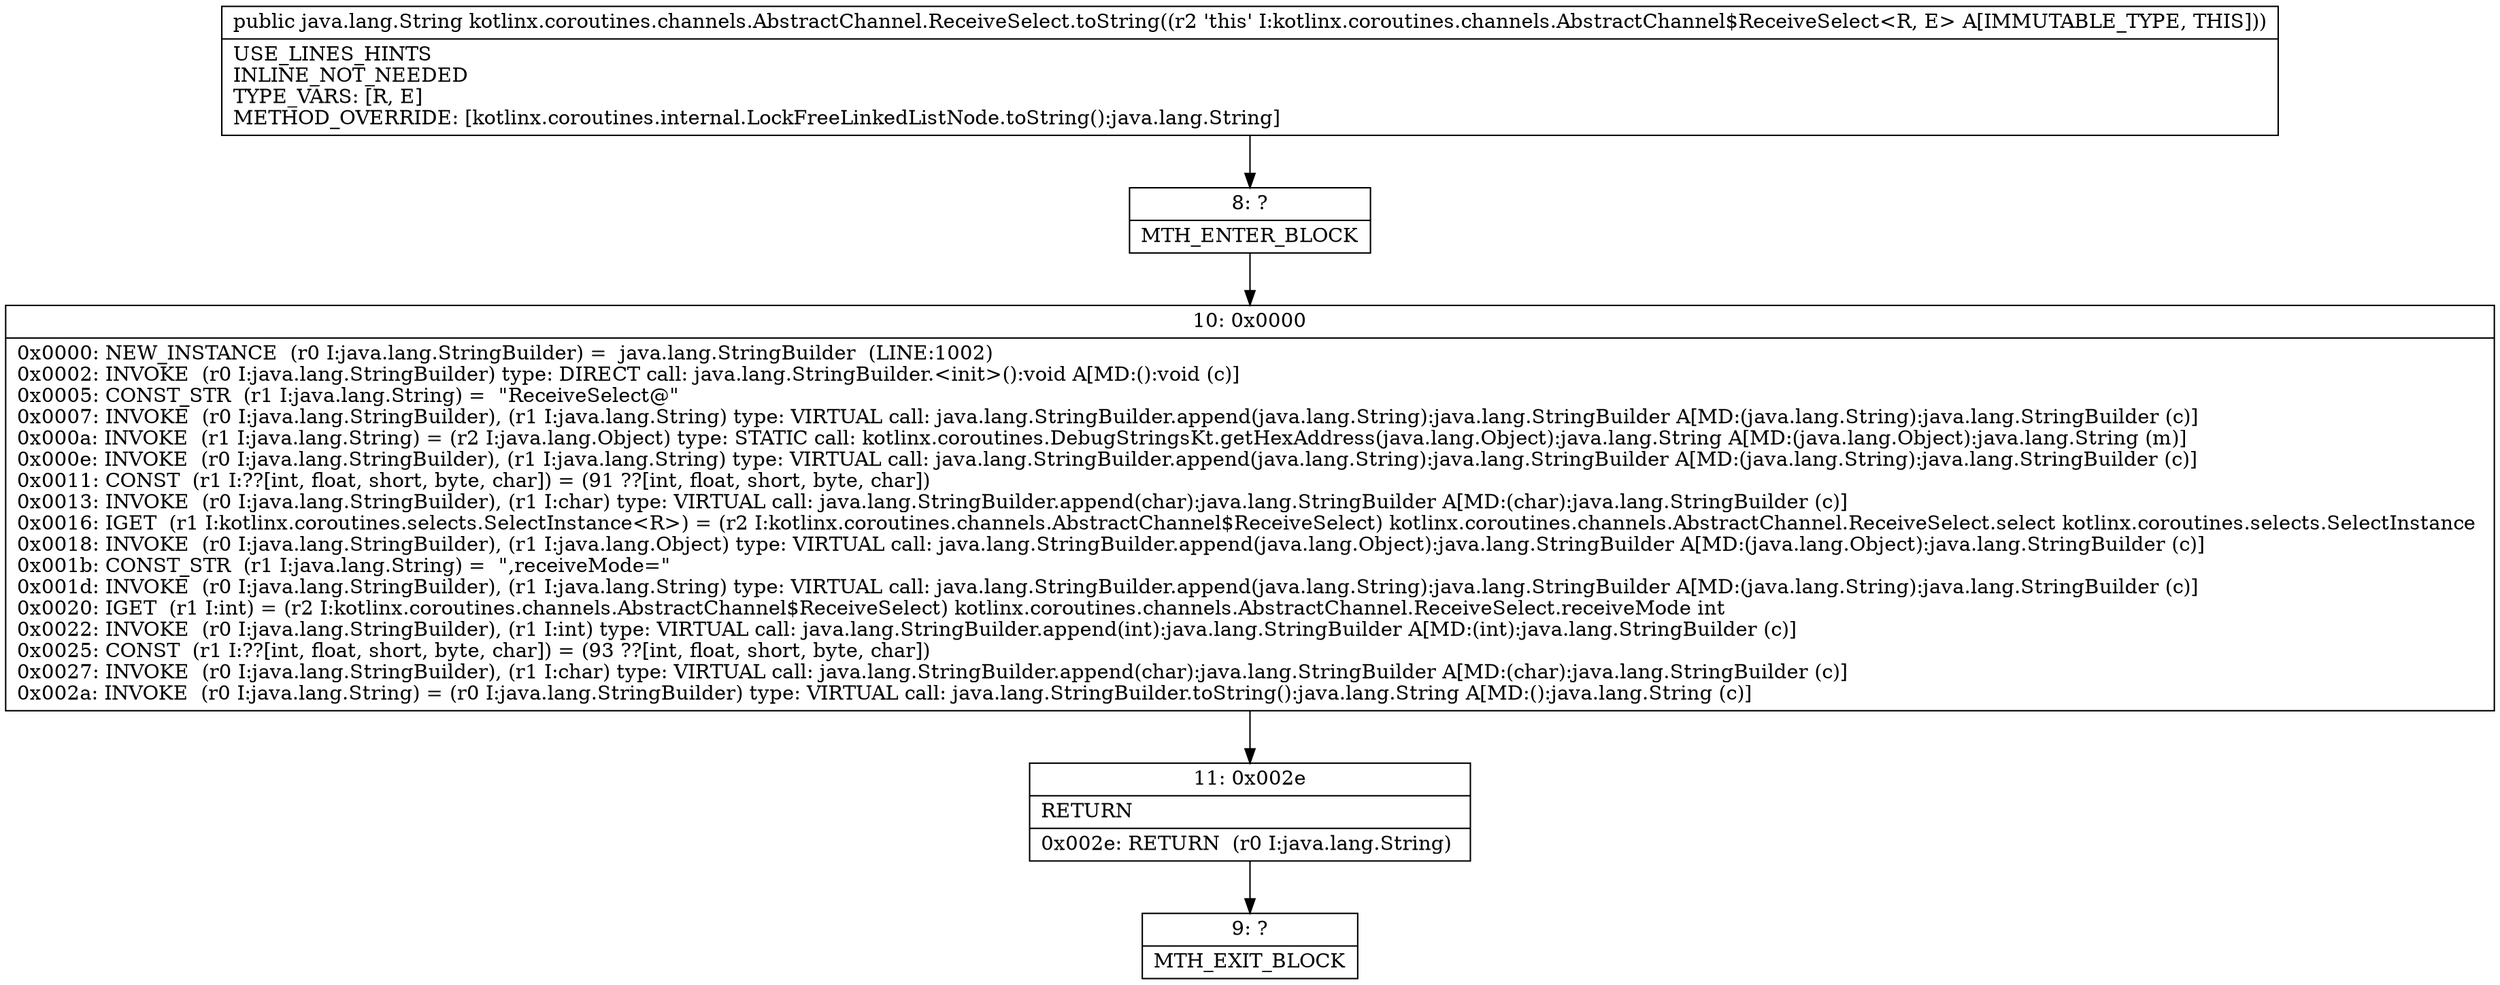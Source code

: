 digraph "CFG forkotlinx.coroutines.channels.AbstractChannel.ReceiveSelect.toString()Ljava\/lang\/String;" {
Node_8 [shape=record,label="{8\:\ ?|MTH_ENTER_BLOCK\l}"];
Node_10 [shape=record,label="{10\:\ 0x0000|0x0000: NEW_INSTANCE  (r0 I:java.lang.StringBuilder) =  java.lang.StringBuilder  (LINE:1002)\l0x0002: INVOKE  (r0 I:java.lang.StringBuilder) type: DIRECT call: java.lang.StringBuilder.\<init\>():void A[MD:():void (c)]\l0x0005: CONST_STR  (r1 I:java.lang.String) =  \"ReceiveSelect@\" \l0x0007: INVOKE  (r0 I:java.lang.StringBuilder), (r1 I:java.lang.String) type: VIRTUAL call: java.lang.StringBuilder.append(java.lang.String):java.lang.StringBuilder A[MD:(java.lang.String):java.lang.StringBuilder (c)]\l0x000a: INVOKE  (r1 I:java.lang.String) = (r2 I:java.lang.Object) type: STATIC call: kotlinx.coroutines.DebugStringsKt.getHexAddress(java.lang.Object):java.lang.String A[MD:(java.lang.Object):java.lang.String (m)]\l0x000e: INVOKE  (r0 I:java.lang.StringBuilder), (r1 I:java.lang.String) type: VIRTUAL call: java.lang.StringBuilder.append(java.lang.String):java.lang.StringBuilder A[MD:(java.lang.String):java.lang.StringBuilder (c)]\l0x0011: CONST  (r1 I:??[int, float, short, byte, char]) = (91 ??[int, float, short, byte, char]) \l0x0013: INVOKE  (r0 I:java.lang.StringBuilder), (r1 I:char) type: VIRTUAL call: java.lang.StringBuilder.append(char):java.lang.StringBuilder A[MD:(char):java.lang.StringBuilder (c)]\l0x0016: IGET  (r1 I:kotlinx.coroutines.selects.SelectInstance\<R\>) = (r2 I:kotlinx.coroutines.channels.AbstractChannel$ReceiveSelect) kotlinx.coroutines.channels.AbstractChannel.ReceiveSelect.select kotlinx.coroutines.selects.SelectInstance \l0x0018: INVOKE  (r0 I:java.lang.StringBuilder), (r1 I:java.lang.Object) type: VIRTUAL call: java.lang.StringBuilder.append(java.lang.Object):java.lang.StringBuilder A[MD:(java.lang.Object):java.lang.StringBuilder (c)]\l0x001b: CONST_STR  (r1 I:java.lang.String) =  \",receiveMode=\" \l0x001d: INVOKE  (r0 I:java.lang.StringBuilder), (r1 I:java.lang.String) type: VIRTUAL call: java.lang.StringBuilder.append(java.lang.String):java.lang.StringBuilder A[MD:(java.lang.String):java.lang.StringBuilder (c)]\l0x0020: IGET  (r1 I:int) = (r2 I:kotlinx.coroutines.channels.AbstractChannel$ReceiveSelect) kotlinx.coroutines.channels.AbstractChannel.ReceiveSelect.receiveMode int \l0x0022: INVOKE  (r0 I:java.lang.StringBuilder), (r1 I:int) type: VIRTUAL call: java.lang.StringBuilder.append(int):java.lang.StringBuilder A[MD:(int):java.lang.StringBuilder (c)]\l0x0025: CONST  (r1 I:??[int, float, short, byte, char]) = (93 ??[int, float, short, byte, char]) \l0x0027: INVOKE  (r0 I:java.lang.StringBuilder), (r1 I:char) type: VIRTUAL call: java.lang.StringBuilder.append(char):java.lang.StringBuilder A[MD:(char):java.lang.StringBuilder (c)]\l0x002a: INVOKE  (r0 I:java.lang.String) = (r0 I:java.lang.StringBuilder) type: VIRTUAL call: java.lang.StringBuilder.toString():java.lang.String A[MD:():java.lang.String (c)]\l}"];
Node_11 [shape=record,label="{11\:\ 0x002e|RETURN\l|0x002e: RETURN  (r0 I:java.lang.String) \l}"];
Node_9 [shape=record,label="{9\:\ ?|MTH_EXIT_BLOCK\l}"];
MethodNode[shape=record,label="{public java.lang.String kotlinx.coroutines.channels.AbstractChannel.ReceiveSelect.toString((r2 'this' I:kotlinx.coroutines.channels.AbstractChannel$ReceiveSelect\<R, E\> A[IMMUTABLE_TYPE, THIS]))  | USE_LINES_HINTS\lINLINE_NOT_NEEDED\lTYPE_VARS: [R, E]\lMETHOD_OVERRIDE: [kotlinx.coroutines.internal.LockFreeLinkedListNode.toString():java.lang.String]\l}"];
MethodNode -> Node_8;Node_8 -> Node_10;
Node_10 -> Node_11;
Node_11 -> Node_9;
}


